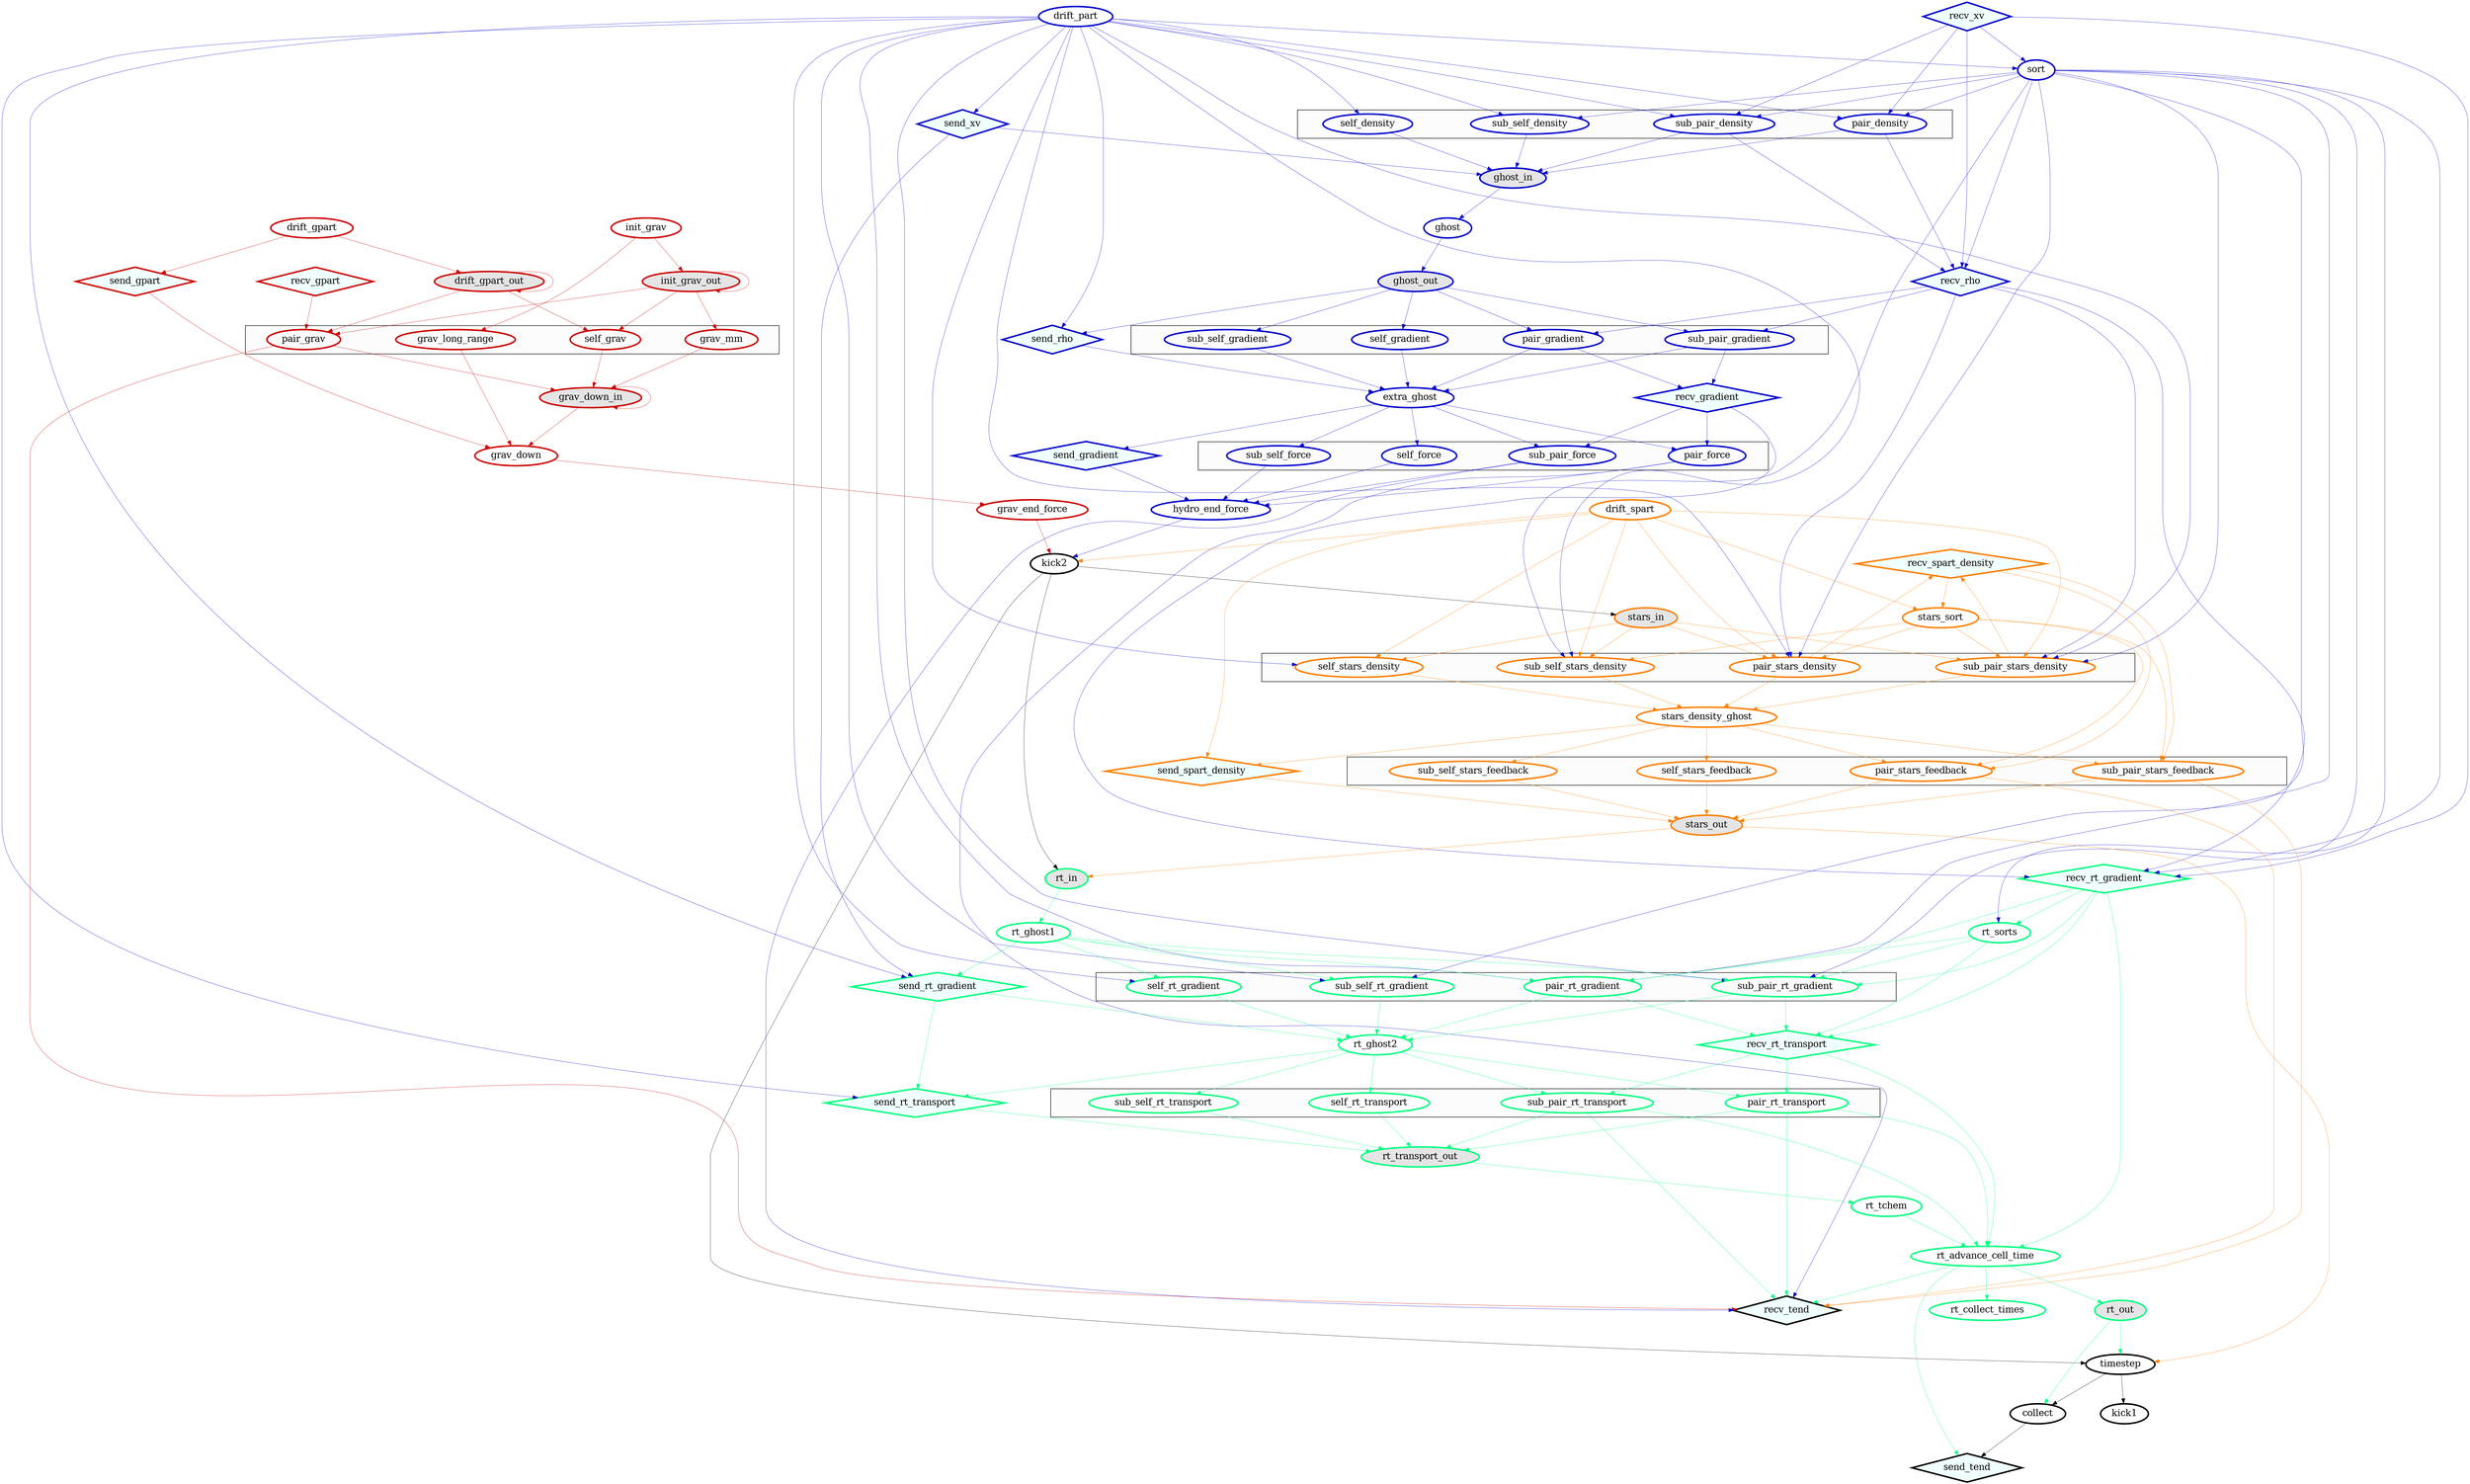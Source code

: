 digraph task_dep {
	 # Header
     label="";
	 compound=true;
	 ratio=0.66;
	 node[nodesep=0.15, fontsize=18, penwidth=3.];
	 edge[fontsize=12, penwidth=0.5];
	 ranksep=0.8;

	 # Special tasks
	 sort[color=blue3];
	 self_density[color=blue3];
	 self_gradient[color=blue3];
	 self_force[color=blue3];
	 self_grav[color=red3];
	 self_stars_density[color=darkorange1];
	 self_stars_feedback[color=darkorange1];
	 self_rt_gradient[color=springgreen];
	 self_rt_transport[color=springgreen];
	 pair_density[color=blue3];
	 pair_gradient[color=blue3];
	 pair_force[color=blue3];
	 pair_grav[color=red3];
	 pair_stars_density[color=darkorange1];
	 pair_stars_feedback[color=darkorange1];
	 pair_rt_gradient[color=springgreen];
	 pair_rt_transport[color=springgreen];
	 sub_self_density[color=blue3];
	 sub_self_gradient[color=blue3];
	 sub_self_force[color=blue3];
	 sub_self_stars_density[color=darkorange1];
	 sub_self_stars_feedback[color=darkorange1];
	 sub_self_rt_gradient[color=springgreen];
	 sub_self_rt_transport[color=springgreen];
	 sub_pair_density[color=blue3];
	 sub_pair_gradient[color=blue3];
	 sub_pair_force[color=blue3];
	 sub_pair_stars_density[color=darkorange1];
	 sub_pair_stars_feedback[color=darkorange1];
	 sub_pair_rt_gradient[color=springgreen];
	 sub_pair_rt_transport[color=springgreen];
	 init_grav[color=red3];
	 init_grav_out[style=filled,fillcolor=grey90,color=red3];
	 ghost_in[style=filled,fillcolor=grey90,color=blue3];
	 ghost[color=blue3];
	 ghost_out[style=filled,fillcolor=grey90,color=blue3];
	 extra_ghost[color=blue3];
	 drift_part[color=blue3];
	 drift_spart[color=darkorange1];
	 drift_gpart[color=red3];
	 drift_gpart_out[style=filled,fillcolor=grey90,color=red3];
	 hydro_end_force[color=blue3];
	 kick2[color=black];
	 timestep[color=black];
	 collect[color=black];
	 send_gradient[shape=diamond,style=filled,fillcolor=azure,color=blue3];
	 send_xv[shape=diamond,style=filled,fillcolor=azure,color=blue3];
	 send_rho[shape=diamond,style=filled,fillcolor=azure,color=blue3];
	 send_gpart[shape=diamond,style=filled,fillcolor=azure,color=red3];
	 send_spart_density[shape=diamond,style=filled,fillcolor=azure,color=darkorange1];
	 send_rt_gradient[shape=diamond,style=filled,fillcolor=azure,color=springgreen];
	 send_rt_transport[shape=diamond,style=filled,fillcolor=azure,color=springgreen];
	 recv_gradient[shape=diamond,style=filled,fillcolor=azure,color=blue3];
	 recv_xv[shape=diamond,style=filled,fillcolor=azure,color=blue3];
	 recv_rho[shape=diamond,style=filled,fillcolor=azure,color=blue3];
	 recv_gpart[shape=diamond,style=filled,fillcolor=azure,color=red3];
	 recv_spart_density[shape=diamond,style=filled,fillcolor=azure,color=darkorange1];
	 recv_rt_gradient[shape=diamond,style=filled,fillcolor=azure,color=springgreen];
	 recv_rt_transport[shape=diamond,style=filled,fillcolor=azure,color=springgreen];
	 grav_long_range[color=red3];
	 grav_mm[color=red3];
	 grav_down_in[style=filled,fillcolor=grey90,color=red3];
	 grav_down[color=red3];
	 grav_end_force[color=red3];
	 stars_in[style=filled,fillcolor=grey90,color=darkorange1];
	 stars_out[style=filled,fillcolor=grey90,color=darkorange1];
	 stars_density_ghost[color=darkorange1];
	 stars_sort[color=darkorange1];
	 rt_in[style=filled,fillcolor=grey90,color=springgreen];
	 rt_out[style=filled,fillcolor=grey90,color=springgreen];
	 rt_ghost1[color=springgreen];
	 rt_ghost2[color=springgreen];
	 rt_transport_out[style=filled,fillcolor=grey90,color=springgreen];
	 rt_tchem[color=springgreen];
	 rt_advance_cell_time[color=springgreen];
	 rt_sorts[color=springgreen];
	 recv_tend[shape=diamond,style=filled,fillcolor=azure,color=black];
	 kick1[color=black];
	 send_tend[shape=diamond,style=filled,fillcolor=azure,color=black];
	 rt_collect_times[color=springgreen];

	 # Clusters
	 subgraph clusterDensity {
		 label="";
		 bgcolor="grey99";
		 pair_density;
		 self_density;
		 sub_pair_density;
		 sub_self_density;
	 };

	 subgraph clusterForce {
		 label="";
		 bgcolor="grey99";
		 pair_force;
		 self_force;
		 sub_pair_force;
		 sub_self_force;
	 };

	 subgraph clusterGradient {
		 label="";
		 bgcolor="grey99";
		 pair_gradient;
		 self_gradient;
		 sub_pair_gradient;
		 sub_self_gradient;
	 };

	 subgraph clusterGravity {
		 label="";
		 bgcolor="grey99";
		 grav_long_range;
		 grav_mm;
		 pair_grav;
		 self_grav;
	 };

	 subgraph clusterRTgradient {
		 label="";
		 bgcolor="grey99";
		 pair_rt_gradient;
		 self_rt_gradient;
		 sub_pair_rt_gradient;
		 sub_self_rt_gradient;
	 };

	 subgraph clusterRTtransport {
		 label="";
		 bgcolor="grey99";
		 pair_rt_transport;
		 self_rt_transport;
		 sub_pair_rt_transport;
		 sub_self_rt_transport;
	 };

	 subgraph clusterStarsDensity {
		 label="";
		 bgcolor="grey99";
		 pair_stars_density;
		 self_stars_density;
		 sub_pair_stars_density;
		 sub_self_stars_density;
	 };

	 subgraph clusterStarsFeedback {
		 label="";
		 bgcolor="grey99";
		 pair_stars_feedback;
		 self_stars_feedback;
		 sub_pair_stars_feedback;
		 sub_self_stars_feedback;
	 };


	 # Dependencies
	 sort->pair_density[color=blue3,fontcolor=blue3]
	 sort->pair_stars_density[color=blue3,fontcolor=blue3]
	 sort->pair_rt_gradient[color=blue3,fontcolor=blue3]
	 sort->rt_sorts[color=blue3,fontcolor=blue3]
	 sort->recv_rt_gradient[color=blue3,fontcolor=blue3]
	 sort->recv_rho[color=blue3,fontcolor=blue3]
	 sort->sub_pair_density[color=blue3,fontcolor=blue3]
	 sort->sub_pair_stars_density[color=blue3,fontcolor=blue3]
	 sort->sub_pair_rt_gradient[color=blue3,fontcolor=blue3]
	 sort->sub_self_density[color=blue3,fontcolor=blue3]
	 sort->sub_self_stars_density[color=blue3,fontcolor=blue3]
	 sort->sub_self_rt_gradient[color=blue3,fontcolor=blue3]
	 self_density->ghost_in[color=blue3,fontcolor=blue3]
	 self_gradient->extra_ghost[color=blue3,fontcolor=blue3]
	 self_force->hydro_end_force[color=blue3,fontcolor=blue3]
	 self_grav->grav_down_in[color=red3,fontcolor=red3]
	 self_stars_density->stars_density_ghost[color=darkorange1,fontcolor=darkorange1]
	 self_stars_feedback->stars_out[color=darkorange1,fontcolor=darkorange1]
	 self_rt_gradient->rt_ghost2[color=springgreen,fontcolor=springgreen]
	 self_rt_transport->rt_transport_out[color=springgreen,fontcolor=springgreen]
	 pair_density->ghost_in[color=blue3,fontcolor=blue3]
	 pair_density->recv_rho[color=blue3,fontcolor=blue3]
	 pair_gradient->extra_ghost[color=blue3,fontcolor=blue3]
	 pair_gradient->recv_gradient[color=blue3,fontcolor=blue3]
	 pair_force->hydro_end_force[color=blue3,fontcolor=blue3]
	 pair_force->recv_tend[color=blue3,fontcolor=blue3]
	 pair_grav->grav_down_in[color=red3,fontcolor=red3]
	 pair_grav->recv_tend[color=red3,fontcolor=red3]
	 pair_stars_density->stars_density_ghost[color=darkorange1,fontcolor=darkorange1]
	 pair_stars_density->recv_spart_density[color=darkorange1,fontcolor=darkorange1]
	 pair_stars_feedback->stars_out[color=darkorange1,fontcolor=darkorange1]
	 pair_stars_feedback->recv_tend[color=darkorange1,fontcolor=darkorange1]
	 pair_rt_gradient->rt_ghost2[color=springgreen,fontcolor=springgreen]
	 pair_rt_gradient->recv_rt_transport[color=springgreen,fontcolor=springgreen]
	 pair_rt_transport->rt_transport_out[color=springgreen,fontcolor=springgreen]
	 pair_rt_transport->recv_tend[color=springgreen,fontcolor=springgreen]
	 pair_rt_transport->rt_advance_cell_time[color=springgreen,fontcolor=springgreen]
	 sub_self_density->ghost_in[color=blue3,fontcolor=blue3]
	 sub_self_gradient->extra_ghost[color=blue3,fontcolor=blue3]
	 sub_self_force->hydro_end_force[color=blue3,fontcolor=blue3]
	 sub_self_stars_density->stars_density_ghost[color=darkorange1,fontcolor=darkorange1]
	 sub_self_stars_feedback->stars_out[color=darkorange1,fontcolor=darkorange1]
	 sub_self_rt_gradient->rt_ghost2[color=springgreen,fontcolor=springgreen]
	 sub_self_rt_transport->rt_transport_out[color=springgreen,fontcolor=springgreen]
	 sub_pair_density->ghost_in[color=blue3,fontcolor=blue3]
	 sub_pair_density->recv_rho[color=blue3,fontcolor=blue3]
	 sub_pair_gradient->extra_ghost[color=blue3,fontcolor=blue3]
	 sub_pair_gradient->recv_gradient[color=blue3,fontcolor=blue3]
	 sub_pair_force->hydro_end_force[color=blue3,fontcolor=blue3]
	 sub_pair_force->recv_tend[color=blue3,fontcolor=blue3]
	 sub_pair_stars_density->stars_density_ghost[color=darkorange1,fontcolor=darkorange1]
	 sub_pair_stars_density->recv_spart_density[color=darkorange1,fontcolor=darkorange1]
	 sub_pair_stars_feedback->stars_out[color=darkorange1,fontcolor=darkorange1]
	 sub_pair_stars_feedback->recv_tend[color=darkorange1,fontcolor=darkorange1]
	 sub_pair_rt_gradient->rt_ghost2[color=springgreen,fontcolor=springgreen]
	 sub_pair_rt_gradient->recv_rt_transport[color=springgreen,fontcolor=springgreen]
	 sub_pair_rt_transport->rt_transport_out[color=springgreen,fontcolor=springgreen]
	 sub_pair_rt_transport->recv_tend[color=springgreen,fontcolor=springgreen]
	 sub_pair_rt_transport->rt_advance_cell_time[color=springgreen,fontcolor=springgreen]
	 init_grav->grav_long_range[color=red3,fontcolor=red3]
	 init_grav->init_grav_out[color=red3,fontcolor=red3]
	 init_grav_out->pair_grav[color=red3,fontcolor=red3]
	 init_grav_out->self_grav[color=red3,fontcolor=red3]
	 init_grav_out->init_grav_out[color=red3,fontcolor=red3]
	 init_grav_out->grav_mm[color=red3,fontcolor=red3]
	 ghost_in->ghost[color=blue3,fontcolor=blue3]
	 ghost->ghost_out[color=blue3,fontcolor=blue3]
	 ghost_out->pair_gradient[color=blue3,fontcolor=blue3]
	 ghost_out->self_gradient[color=blue3,fontcolor=blue3]
	 ghost_out->send_rho[color=blue3,fontcolor=blue3]
	 ghost_out->sub_pair_gradient[color=blue3,fontcolor=blue3]
	 ghost_out->sub_self_gradient[color=blue3,fontcolor=blue3]
	 extra_ghost->pair_force[color=blue3,fontcolor=blue3]
	 extra_ghost->self_force[color=blue3,fontcolor=blue3]
	 extra_ghost->send_gradient[color=blue3,fontcolor=blue3]
	 extra_ghost->sub_pair_force[color=blue3,fontcolor=blue3]
	 extra_ghost->sub_self_force[color=blue3,fontcolor=blue3]
	 drift_part->pair_density[color=blue3,fontcolor=blue3]
	 drift_part->pair_stars_density[color=blue3,fontcolor=blue3]
	 drift_part->pair_rt_gradient[color=blue3,fontcolor=blue3]
	 drift_part->self_density[color=blue3,fontcolor=blue3]
	 drift_part->self_stars_density[color=blue3,fontcolor=blue3]
	 drift_part->self_rt_gradient[color=blue3,fontcolor=blue3]
	 drift_part->sort[color=blue3,fontcolor=blue3]
	 drift_part->send_rho[color=blue3,fontcolor=blue3]
	 drift_part->send_xv[color=blue3,fontcolor=blue3]
	 drift_part->send_rt_gradient[color=blue3,fontcolor=blue3]
	 drift_part->send_rt_transport[color=blue3,fontcolor=blue3]
	 drift_part->sub_pair_density[color=blue3,fontcolor=blue3]
	 drift_part->sub_pair_stars_density[color=blue3,fontcolor=blue3]
	 drift_part->sub_pair_rt_gradient[color=blue3,fontcolor=blue3]
	 drift_part->sub_self_density[color=blue3,fontcolor=blue3]
	 drift_part->sub_self_stars_density[color=blue3,fontcolor=blue3]
	 drift_part->sub_self_rt_gradient[color=blue3,fontcolor=blue3]
	 drift_spart->kick2[color=darkorange1,fontcolor=darkorange1]
	 drift_spart->pair_stars_density[color=darkorange1,fontcolor=darkorange1]
	 drift_spart->self_stars_density[color=darkorange1,fontcolor=darkorange1]
	 drift_spart->stars_sort[color=darkorange1,fontcolor=darkorange1]
	 drift_spart->send_spart_density[color=darkorange1,fontcolor=darkorange1]
	 drift_spart->sub_pair_stars_density[color=darkorange1,fontcolor=darkorange1]
	 drift_spart->sub_self_stars_density[color=darkorange1,fontcolor=darkorange1]
	 drift_gpart->drift_gpart_out[color=red3,fontcolor=red3]
	 drift_gpart->send_gpart[color=red3,fontcolor=red3]
	 drift_gpart_out->pair_grav[color=red3,fontcolor=red3]
	 drift_gpart_out->self_grav[color=red3,fontcolor=red3]
	 drift_gpart_out->drift_gpart_out[color=red3,fontcolor=red3]
	 hydro_end_force->kick2[color=blue3,fontcolor=blue3]
	 kick2->timestep[color=black,fontcolor=black]
	 kick2->stars_in[color=black,fontcolor=black]
	 kick2->rt_in[color=black,fontcolor=black]
	 timestep->kick1[color=black,fontcolor=black]
	 timestep->collect[color=black,fontcolor=black]
	 collect->send_tend[color=black,fontcolor=black]
	 send_gradient->hydro_end_force[color=blue3,fontcolor=blue3]
	 send_xv->ghost_in[color=blue3,fontcolor=blue3]
	 send_xv->send_rt_gradient[color=blue3,fontcolor=blue3]
	 send_rho->extra_ghost[color=blue3,fontcolor=blue3]
	 send_gpart->grav_down[color=red3,fontcolor=red3]
	 send_spart_density->stars_out[color=darkorange1,fontcolor=darkorange1]
	 send_rt_gradient->send_rt_transport[color=springgreen,fontcolor=springgreen]
	 send_rt_gradient->rt_ghost2[color=springgreen,fontcolor=springgreen]
	 send_rt_transport->rt_transport_out[color=springgreen,fontcolor=springgreen]
	 recv_gradient->recv_rt_gradient[color=blue3,fontcolor=blue3]
	 recv_gradient->pair_force[color=blue3,fontcolor=blue3]
	 recv_gradient->sub_pair_force[color=blue3,fontcolor=blue3]
	 recv_xv->recv_rho[color=blue3,fontcolor=blue3]
	 recv_xv->recv_rt_gradient[color=blue3,fontcolor=blue3]
	 recv_xv->sort[color=blue3,fontcolor=blue3]
	 recv_xv->pair_density[color=blue3,fontcolor=blue3]
	 recv_xv->sub_pair_density[color=blue3,fontcolor=blue3]
	 recv_rho->recv_rt_gradient[color=blue3,fontcolor=blue3]
	 recv_rho->pair_gradient[color=blue3,fontcolor=blue3]
	 recv_rho->pair_stars_density[color=blue3,fontcolor=blue3]
	 recv_rho->sub_pair_gradient[color=blue3,fontcolor=blue3]
	 recv_rho->sub_pair_stars_density[color=blue3,fontcolor=blue3]
	 recv_gpart->pair_grav[color=red3,fontcolor=red3]
	 recv_spart_density->stars_sort[color=darkorange1,fontcolor=darkorange1]
	 recv_spart_density->pair_stars_feedback[color=darkorange1,fontcolor=darkorange1]
	 recv_spart_density->sub_pair_stars_feedback[color=darkorange1,fontcolor=darkorange1]
	 recv_rt_gradient->rt_sorts[color=springgreen,fontcolor=springgreen]
	 recv_rt_gradient->recv_rt_transport[color=springgreen,fontcolor=springgreen]
	 recv_rt_gradient->rt_advance_cell_time[color=springgreen,fontcolor=springgreen]
	 recv_rt_gradient->pair_rt_gradient[color=springgreen,fontcolor=springgreen]
	 recv_rt_gradient->sub_pair_rt_gradient[color=springgreen,fontcolor=springgreen]
	 recv_rt_transport->rt_advance_cell_time[color=springgreen,fontcolor=springgreen]
	 recv_rt_transport->pair_rt_transport[color=springgreen,fontcolor=springgreen]
	 recv_rt_transport->sub_pair_rt_transport[color=springgreen,fontcolor=springgreen]
	 grav_long_range->grav_down[color=red3,fontcolor=red3]
	 grav_mm->grav_down_in[color=red3,fontcolor=red3]
	 grav_down_in->grav_down[color=red3,fontcolor=red3]
	 grav_down_in->grav_down_in[color=red3,fontcolor=red3]
	 grav_down->grav_end_force[color=red3,fontcolor=red3]
	 grav_end_force->kick2[color=red3,fontcolor=red3]
	 stars_in->pair_stars_density[color=darkorange1,fontcolor=darkorange1]
	 stars_in->self_stars_density[color=darkorange1,fontcolor=darkorange1]
	 stars_in->sub_pair_stars_density[color=darkorange1,fontcolor=darkorange1]
	 stars_in->sub_self_stars_density[color=darkorange1,fontcolor=darkorange1]
	 stars_out->timestep[color=darkorange1,fontcolor=darkorange1]
	 stars_out->rt_in[color=darkorange1,fontcolor=darkorange1]
	 stars_density_ghost->pair_stars_feedback[color=darkorange1,fontcolor=darkorange1]
	 stars_density_ghost->self_stars_feedback[color=darkorange1,fontcolor=darkorange1]
	 stars_density_ghost->send_spart_density[color=darkorange1,fontcolor=darkorange1]
	 stars_density_ghost->sub_pair_stars_feedback[color=darkorange1,fontcolor=darkorange1]
	 stars_density_ghost->sub_self_stars_feedback[color=darkorange1,fontcolor=darkorange1]
	 stars_sort->pair_stars_feedback[color=darkorange1,fontcolor=darkorange1]
	 stars_sort->sub_pair_stars_feedback[color=darkorange1,fontcolor=darkorange1]
	 stars_sort->pair_stars_density[color=darkorange1,fontcolor=darkorange1]
	 stars_sort->sub_pair_stars_density[color=darkorange1,fontcolor=darkorange1]
	 stars_sort->sub_self_stars_density[color=darkorange1,fontcolor=darkorange1]
	 rt_in->rt_ghost1[color=springgreen,fontcolor=springgreen]
	 rt_out->timestep[color=springgreen,fontcolor=springgreen]
	 rt_out->collect[color=springgreen,fontcolor=springgreen]
	 rt_ghost1->pair_rt_gradient[color=springgreen,fontcolor=springgreen]
	 rt_ghost1->self_rt_gradient[color=springgreen,fontcolor=springgreen]
	 rt_ghost1->send_rt_gradient[color=springgreen,fontcolor=springgreen]
	 rt_ghost1->sub_pair_rt_gradient[color=springgreen,fontcolor=springgreen]
	 rt_ghost1->sub_self_rt_gradient[color=springgreen,fontcolor=springgreen]
	 rt_ghost2->pair_rt_transport[color=springgreen,fontcolor=springgreen]
	 rt_ghost2->self_rt_transport[color=springgreen,fontcolor=springgreen]
	 rt_ghost2->send_rt_transport[color=springgreen,fontcolor=springgreen]
	 rt_ghost2->sub_pair_rt_transport[color=springgreen,fontcolor=springgreen]
	 rt_ghost2->sub_self_rt_transport[color=springgreen,fontcolor=springgreen]
	 rt_transport_out->rt_tchem[color=springgreen,fontcolor=springgreen]
	 rt_tchem->rt_advance_cell_time[color=springgreen,fontcolor=springgreen]
	 rt_advance_cell_time->rt_collect_times[color=springgreen,fontcolor=springgreen]
	 rt_advance_cell_time->rt_out[color=springgreen,fontcolor=springgreen]
	 rt_advance_cell_time->send_tend[color=springgreen,fontcolor=springgreen]
	 rt_advance_cell_time->recv_tend[color=springgreen,fontcolor=springgreen]
	 rt_sorts->recv_rt_transport[color=springgreen,fontcolor=springgreen]
	 rt_sorts->pair_rt_gradient[color=springgreen,fontcolor=springgreen]
	 rt_sorts->sub_pair_rt_gradient[color=springgreen,fontcolor=springgreen]
}
